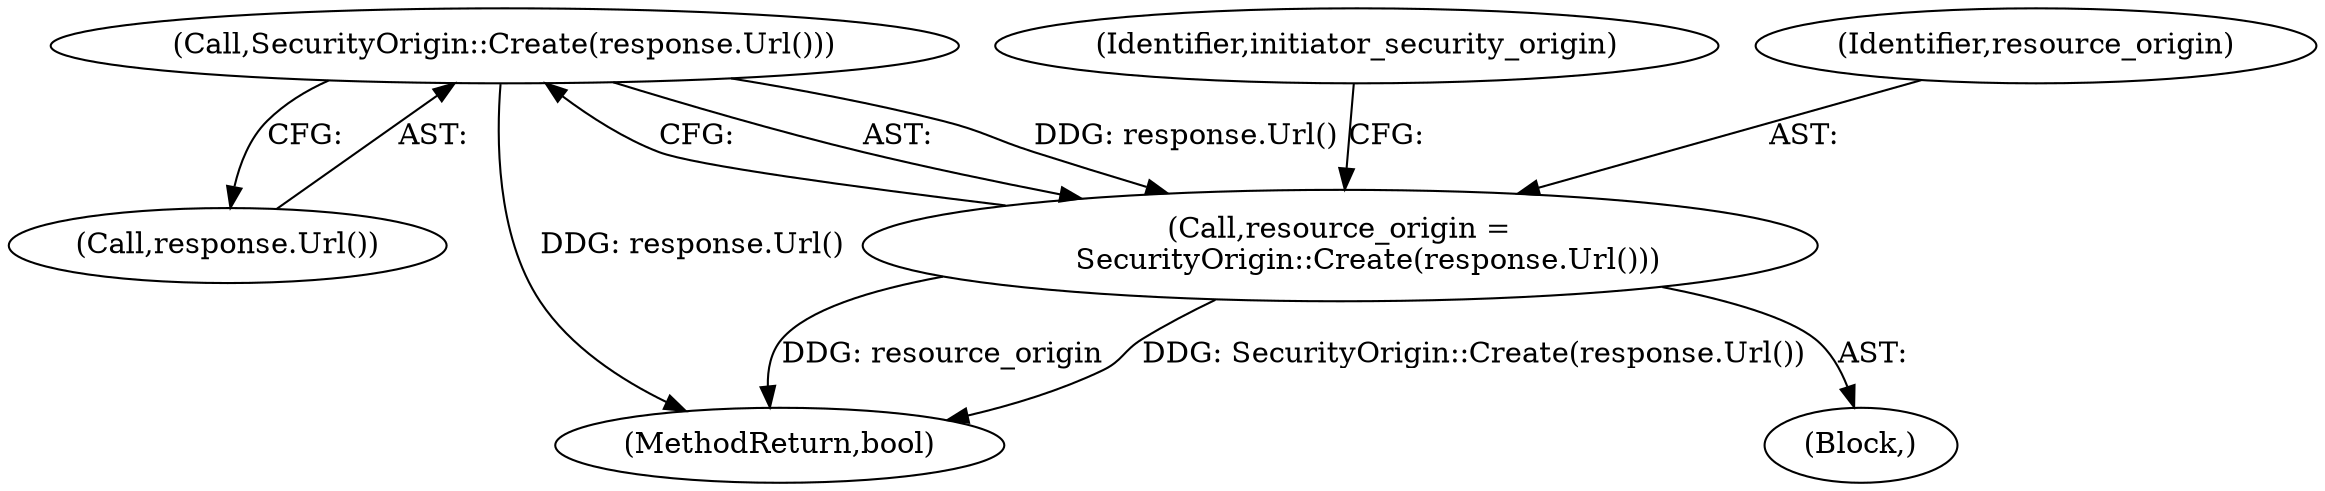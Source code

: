 digraph "1_Chrome_01b42e2bc2aac531b17596729ae4e5c223ae7124@del" {
"1000109" [label="(Call,SecurityOrigin::Create(response.Url()))"];
"1000107" [label="(Call,resource_origin =\n      SecurityOrigin::Create(response.Url()))"];
"1000110" [label="(Call,response.Url())"];
"1000107" [label="(Call,resource_origin =\n      SecurityOrigin::Create(response.Url()))"];
"1000114" [label="(Identifier,initiator_security_origin)"];
"1000105" [label="(Block,)"];
"1000191" [label="(MethodReturn,bool)"];
"1000109" [label="(Call,SecurityOrigin::Create(response.Url()))"];
"1000108" [label="(Identifier,resource_origin)"];
"1000109" -> "1000107"  [label="AST: "];
"1000109" -> "1000110"  [label="CFG: "];
"1000110" -> "1000109"  [label="AST: "];
"1000107" -> "1000109"  [label="CFG: "];
"1000109" -> "1000191"  [label="DDG: response.Url()"];
"1000109" -> "1000107"  [label="DDG: response.Url()"];
"1000107" -> "1000105"  [label="AST: "];
"1000108" -> "1000107"  [label="AST: "];
"1000114" -> "1000107"  [label="CFG: "];
"1000107" -> "1000191"  [label="DDG: resource_origin"];
"1000107" -> "1000191"  [label="DDG: SecurityOrigin::Create(response.Url())"];
}
